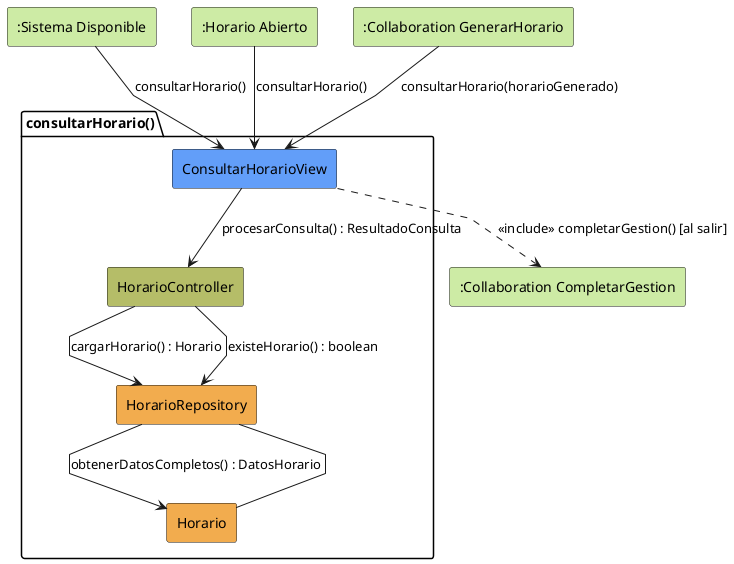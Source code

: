 @startuml consultarHorario-analisis
skinparam linetype polyline

rectangle #CDEBA5 ":Sistema Disponible" as SistemaDisponible
rectangle #CDEBA5 ":Horario Abierto" as HorarioAbierto
rectangle #CDEBA5 ":Collaboration GenerarHorario" as GenerarHorario
rectangle #CDEBA5 ":Collaboration CompletarGestion" as CompletarGestion

package consultarHorario as "consultarHorario()" {
    rectangle #629EF9 ConsultarHorarioView
    rectangle #b5bd68 HorarioController
    rectangle #F2AC4E HorarioRepository
    rectangle #F2AC4E Horario
}

SistemaDisponible --> ConsultarHorarioView: consultarHorario()
HorarioAbierto --> ConsultarHorarioView: consultarHorario()
GenerarHorario --> ConsultarHorarioView: consultarHorario(horarioGenerado)

ConsultarHorarioView -d-> HorarioController: procesarConsulta() : ResultadoConsulta

HorarioController --> HorarioRepository: cargarHorario() : Horario
HorarioController --> HorarioRepository: existeHorario() : boolean

HorarioRepository --> Horario: obtenerDatosCompletos() : DatosHorario

HorarioRepository -- Horario

ConsultarHorarioView ..> CompletarGestion: <<include>> completarGestion() [al salir]

@enduml